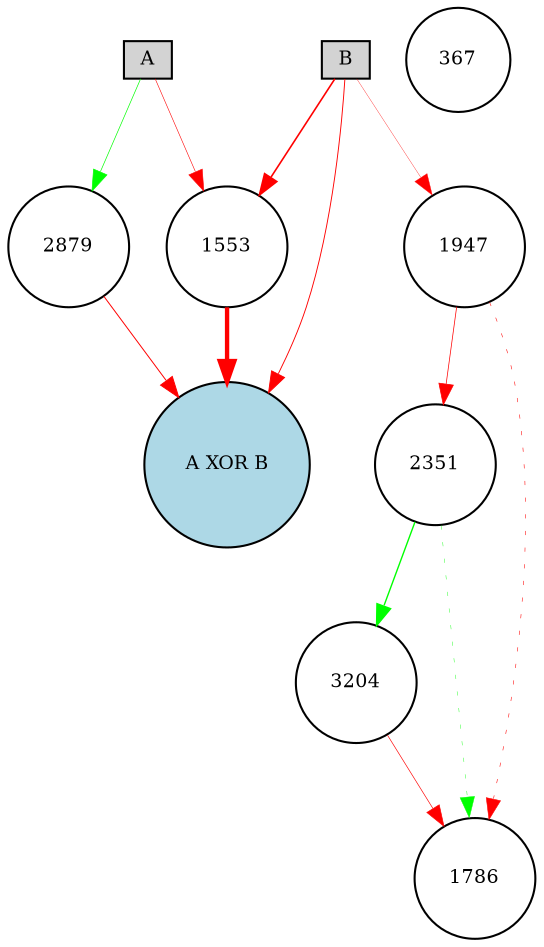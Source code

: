 digraph {
	node [fontsize=9 height=0.2 shape=circle width=0.2]
	A [fillcolor=lightgray shape=box style=filled]
	B [fillcolor=lightgray shape=box style=filled]
	"A XOR B" [fillcolor=lightblue style=filled]
	3204 [fillcolor=white style=filled]
	367 [fillcolor=white style=filled]
	1553 [fillcolor=white style=filled]
	2351 [fillcolor=white style=filled]
	1786 [fillcolor=white style=filled]
	1947 [fillcolor=white style=filled]
	2879 [fillcolor=white style=filled]
	B -> 1947 [color=red penwidth=0.160232937051 style=solid]
	1947 -> 1786 [color=red penwidth=0.262505618428 style=dotted]
	B -> "A XOR B" [color=red penwidth=0.443727372741 style=solid]
	1947 -> 2351 [color=red penwidth=0.352454309418 style=solid]
	1553 -> "A XOR B" [color=red penwidth=2.08568033512 style=solid]
	A -> 1553 [color=red penwidth=0.277705368881 style=solid]
	3204 -> 1786 [color=red penwidth=0.312438772766 style=solid]
	B -> 1553 [color=red penwidth=0.77507445436 style=solid]
	A -> 2879 [color=green penwidth=0.325343506414 style=solid]
	2351 -> 3204 [color=green penwidth=0.663985885332 style=solid]
	2879 -> "A XOR B" [color=red penwidth=0.471498006166 style=solid]
	2351 -> 1786 [color=green penwidth=0.191345494563 style=dotted]
}
